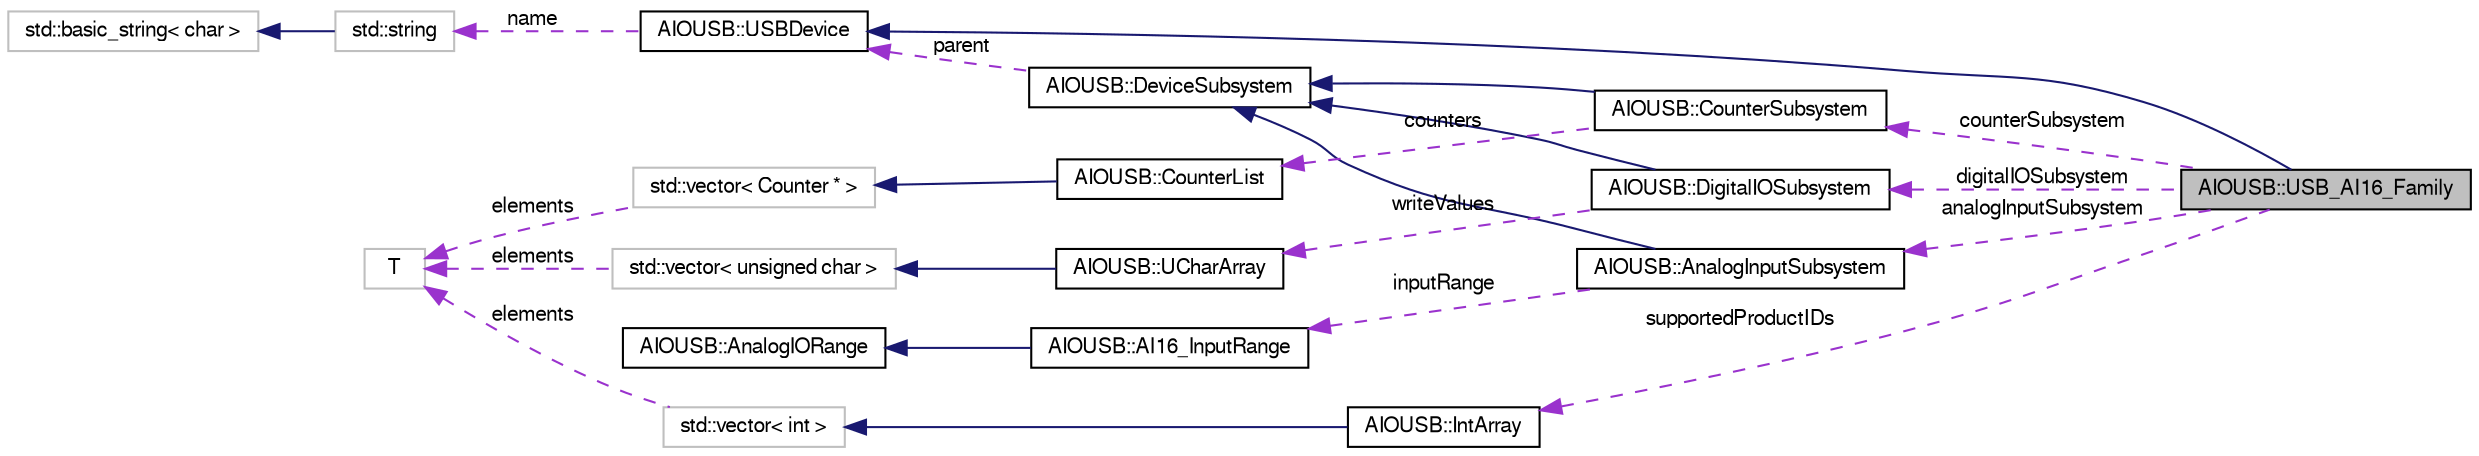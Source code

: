 digraph G
{
  edge [fontname="FreeSans",fontsize="10",labelfontname="FreeSans",labelfontsize="10"];
  node [fontname="FreeSans",fontsize="10",shape=record];
  rankdir=LR;
  Node1 [label="AIOUSB::USB_AI16_Family",height=0.2,width=0.4,color="black", fillcolor="grey75", style="filled" fontcolor="black"];
  Node2 -> Node1 [dir=back,color="midnightblue",fontsize="10",style="solid",fontname="FreeSans"];
  Node2 [label="AIOUSB::USBDevice",height=0.2,width=0.4,color="black", fillcolor="white", style="filled",URL="$classAIOUSB_1_1USBDevice.html"];
  Node3 -> Node2 [dir=back,color="darkorchid3",fontsize="10",style="dashed",label="name",fontname="FreeSans"];
  Node3 [label="std::string",height=0.2,width=0.4,color="grey75", fillcolor="white", style="filled",tooltip="STL class."];
  Node4 -> Node3 [dir=back,color="midnightblue",fontsize="10",style="solid",fontname="FreeSans"];
  Node4 [label="std::basic_string\< char \>",height=0.2,width=0.4,color="grey75", fillcolor="white", style="filled",tooltip="STL class."];
  Node5 -> Node1 [dir=back,color="darkorchid3",fontsize="10",style="dashed",label="supportedProductIDs",fontname="FreeSans"];
  Node5 [label="AIOUSB::IntArray",height=0.2,width=0.4,color="black", fillcolor="white", style="filled",URL="$classAIOUSB_1_1IntArray.html"];
  Node6 -> Node5 [dir=back,color="midnightblue",fontsize="10",style="solid",fontname="FreeSans"];
  Node6 [label="std::vector\< int \>",height=0.2,width=0.4,color="grey75", fillcolor="white", style="filled",tooltip="STL class."];
  Node7 -> Node6 [dir=back,color="darkorchid3",fontsize="10",style="dashed",label="elements",fontname="FreeSans"];
  Node7 [label="T",height=0.2,width=0.4,color="grey75", fillcolor="white", style="filled"];
  Node8 -> Node1 [dir=back,color="darkorchid3",fontsize="10",style="dashed",label="counterSubsystem",fontname="FreeSans"];
  Node8 [label="AIOUSB::CounterSubsystem",height=0.2,width=0.4,color="black", fillcolor="white", style="filled",URL="$classAIOUSB_1_1CounterSubsystem.html"];
  Node9 -> Node8 [dir=back,color="midnightblue",fontsize="10",style="solid",fontname="FreeSans"];
  Node9 [label="AIOUSB::DeviceSubsystem",height=0.2,width=0.4,color="black", fillcolor="white", style="filled",URL="$classAIOUSB_1_1DeviceSubsystem.html"];
  Node2 -> Node9 [dir=back,color="darkorchid3",fontsize="10",style="dashed",label="parent",fontname="FreeSans"];
  Node10 -> Node8 [dir=back,color="darkorchid3",fontsize="10",style="dashed",label="counters",fontname="FreeSans"];
  Node10 [label="AIOUSB::CounterList",height=0.2,width=0.4,color="black", fillcolor="white", style="filled",URL="$classAIOUSB_1_1CounterList.html"];
  Node11 -> Node10 [dir=back,color="midnightblue",fontsize="10",style="solid",fontname="FreeSans"];
  Node11 [label="std::vector\< Counter * \>",height=0.2,width=0.4,color="grey75", fillcolor="white", style="filled",tooltip="STL class."];
  Node7 -> Node11 [dir=back,color="darkorchid3",fontsize="10",style="dashed",label="elements",fontname="FreeSans"];
  Node12 -> Node1 [dir=back,color="darkorchid3",fontsize="10",style="dashed",label="digitalIOSubsystem",fontname="FreeSans"];
  Node12 [label="AIOUSB::DigitalIOSubsystem",height=0.2,width=0.4,color="black", fillcolor="white", style="filled",URL="$classAIOUSB_1_1DigitalIOSubsystem.html"];
  Node9 -> Node12 [dir=back,color="midnightblue",fontsize="10",style="solid",fontname="FreeSans"];
  Node13 -> Node12 [dir=back,color="darkorchid3",fontsize="10",style="dashed",label="writeValues",fontname="FreeSans"];
  Node13 [label="AIOUSB::UCharArray",height=0.2,width=0.4,color="black", fillcolor="white", style="filled",URL="$classAIOUSB_1_1UCharArray.html"];
  Node14 -> Node13 [dir=back,color="midnightblue",fontsize="10",style="solid",fontname="FreeSans"];
  Node14 [label="std::vector\< unsigned char \>",height=0.2,width=0.4,color="grey75", fillcolor="white", style="filled",tooltip="STL class."];
  Node7 -> Node14 [dir=back,color="darkorchid3",fontsize="10",style="dashed",label="elements",fontname="FreeSans"];
  Node15 -> Node1 [dir=back,color="darkorchid3",fontsize="10",style="dashed",label="analogInputSubsystem",fontname="FreeSans"];
  Node15 [label="AIOUSB::AnalogInputSubsystem",height=0.2,width=0.4,color="black", fillcolor="white", style="filled",URL="$classAIOUSB_1_1AnalogInputSubsystem.html"];
  Node9 -> Node15 [dir=back,color="midnightblue",fontsize="10",style="solid",fontname="FreeSans"];
  Node16 -> Node15 [dir=back,color="darkorchid3",fontsize="10",style="dashed",label="inputRange",fontname="FreeSans"];
  Node16 [label="AIOUSB::AI16_InputRange",height=0.2,width=0.4,color="black", fillcolor="white", style="filled",URL="$classAIOUSB_1_1AI16__InputRange.html"];
  Node17 -> Node16 [dir=back,color="midnightblue",fontsize="10",style="solid",fontname="FreeSans"];
  Node17 [label="AIOUSB::AnalogIORange",height=0.2,width=0.4,color="black", fillcolor="white", style="filled",URL="$classAIOUSB_1_1AnalogIORange.html"];
}
